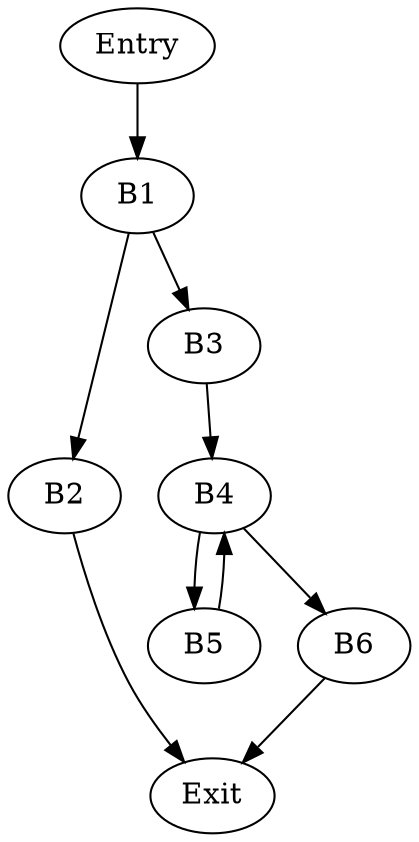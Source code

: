 digraph CFG {
    Entry -> B1;
    B1 -> B2;
    B1 -> B3;
    B2 -> Exit;
    B3 -> B4;
    B4 -> B5;
    B4 -> B6;
    B5 -> B4;
    B6 -> Exit;
}
